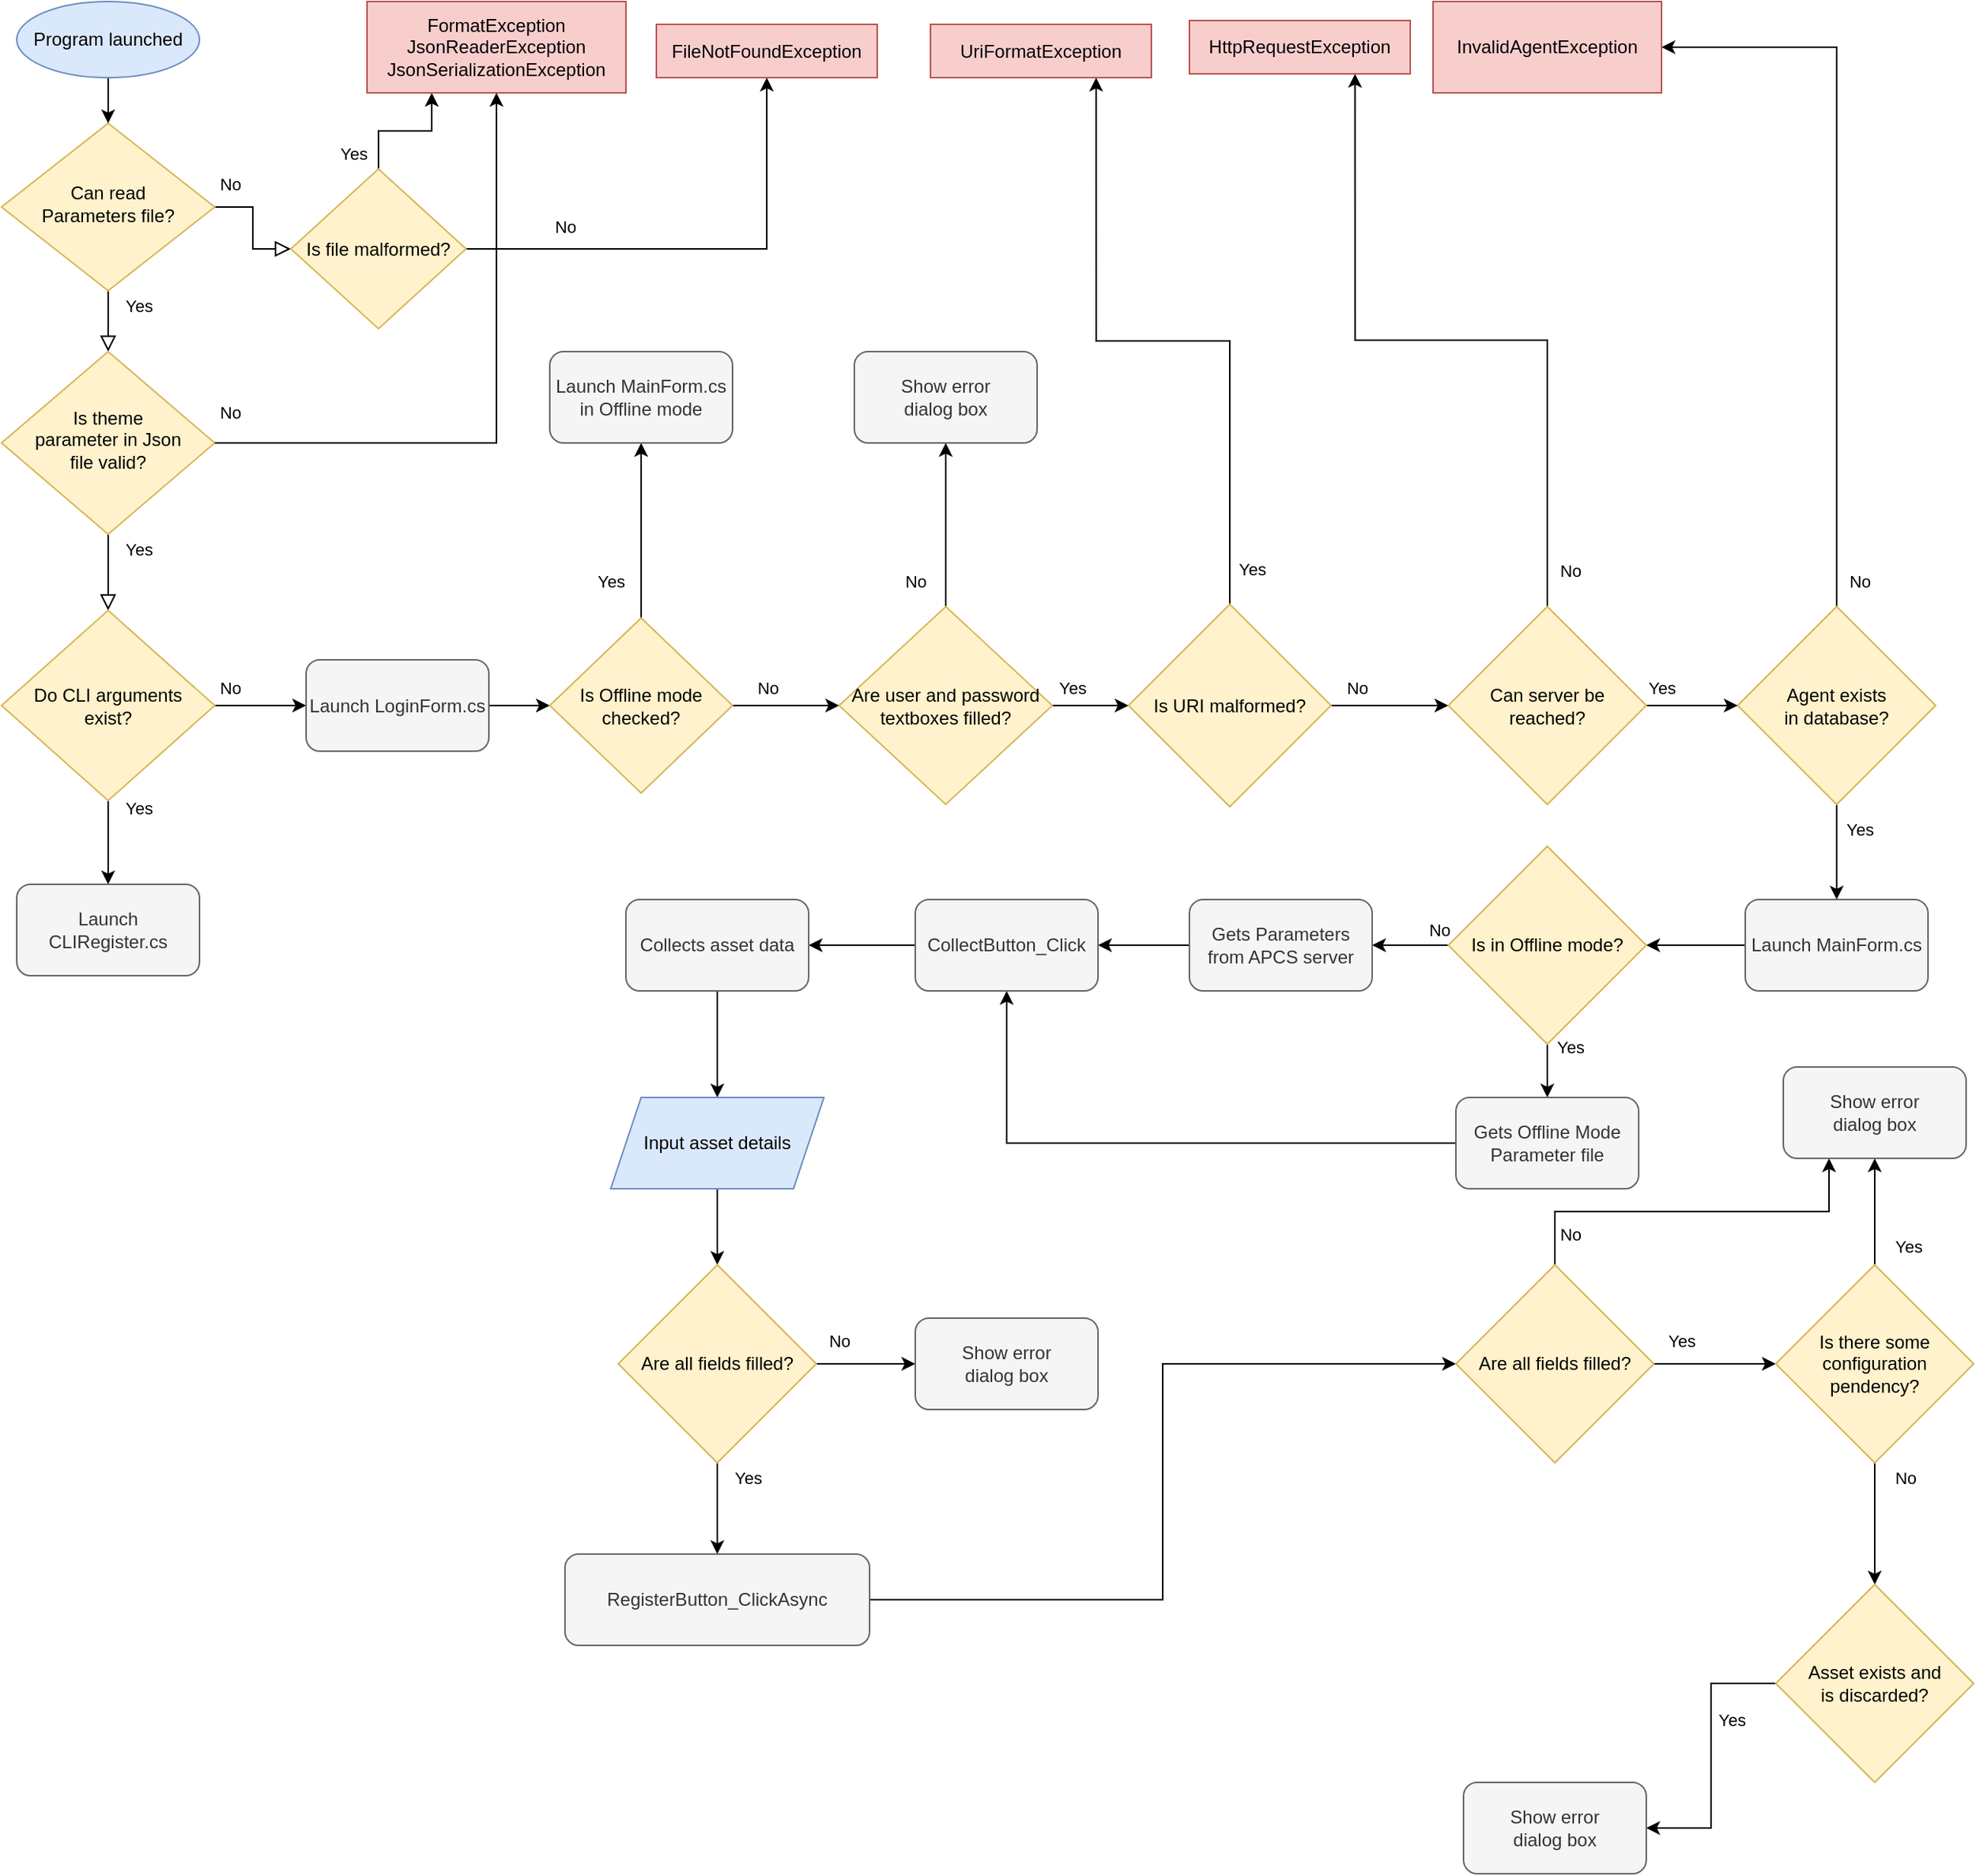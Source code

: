 <mxfile version="22.0.8" type="github">
  <diagram id="C5RBs43oDa-KdzZeNtuy" name="Page-1">
    <mxGraphModel dx="1380" dy="931" grid="1" gridSize="10" guides="1" tooltips="1" connect="1" arrows="1" fold="1" page="1" pageScale="1" pageWidth="3300" pageHeight="4681" math="0" shadow="0">
      <root>
        <mxCell id="WIyWlLk6GJQsqaUBKTNV-0" />
        <mxCell id="WIyWlLk6GJQsqaUBKTNV-1" parent="WIyWlLk6GJQsqaUBKTNV-0" />
        <mxCell id="WIyWlLk6GJQsqaUBKTNV-4" value="Yes" style="rounded=0;html=1;jettySize=auto;orthogonalLoop=1;fontSize=11;endArrow=block;endFill=0;endSize=8;strokeWidth=1;shadow=0;labelBackgroundColor=none;edgeStyle=orthogonalEdgeStyle;" parent="WIyWlLk6GJQsqaUBKTNV-1" source="WIyWlLk6GJQsqaUBKTNV-6" target="WIyWlLk6GJQsqaUBKTNV-10" edge="1">
          <mxGeometry x="-0.5" y="20" relative="1" as="geometry">
            <mxPoint as="offset" />
          </mxGeometry>
        </mxCell>
        <mxCell id="WIyWlLk6GJQsqaUBKTNV-5" value="No" style="edgeStyle=orthogonalEdgeStyle;rounded=0;html=1;jettySize=auto;orthogonalLoop=1;fontSize=11;endArrow=block;endFill=0;endSize=8;strokeWidth=1;shadow=0;labelBackgroundColor=none;entryX=0;entryY=0.5;entryDx=0;entryDy=0;" parent="WIyWlLk6GJQsqaUBKTNV-1" source="WIyWlLk6GJQsqaUBKTNV-6" target="MV5Ec6lMB-zT9UXO9T3H-1" edge="1">
          <mxGeometry x="-0.742" y="15" relative="1" as="geometry">
            <mxPoint as="offset" />
            <mxPoint x="310" y="165" as="targetPoint" />
          </mxGeometry>
        </mxCell>
        <mxCell id="WIyWlLk6GJQsqaUBKTNV-6" value="Can read&lt;br&gt;Parameters file?" style="rhombus;whiteSpace=wrap;html=1;shadow=0;fontFamily=Helvetica;fontSize=12;align=center;strokeWidth=1;spacing=6;spacingTop=-4;fillColor=#fff2cc;strokeColor=#d6b656;" parent="WIyWlLk6GJQsqaUBKTNV-1" vertex="1">
          <mxGeometry x="50" y="90" width="140" height="110" as="geometry" />
        </mxCell>
        <mxCell id="WIyWlLk6GJQsqaUBKTNV-9" value="Yes" style="edgeStyle=orthogonalEdgeStyle;rounded=0;html=1;jettySize=auto;orthogonalLoop=1;fontSize=11;endArrow=block;endFill=0;endSize=8;strokeWidth=1;shadow=0;labelBackgroundColor=none;entryX=0.5;entryY=0;entryDx=0;entryDy=0;" parent="WIyWlLk6GJQsqaUBKTNV-1" source="WIyWlLk6GJQsqaUBKTNV-10" target="BBrvKpnnRB6dyi7Tlnk0-0" edge="1">
          <mxGeometry x="-0.6" y="20" relative="1" as="geometry">
            <mxPoint as="offset" />
            <mxPoint x="120" y="490" as="targetPoint" />
          </mxGeometry>
        </mxCell>
        <mxCell id="WIyWlLk6GJQsqaUBKTNV-10" value="Is theme &lt;br&gt;parameter in Json&lt;br&gt;file valid?" style="rhombus;whiteSpace=wrap;html=1;shadow=0;fontFamily=Helvetica;fontSize=12;align=center;strokeWidth=1;spacing=6;spacingTop=-4;fillColor=#fff2cc;strokeColor=#d6b656;" parent="WIyWlLk6GJQsqaUBKTNV-1" vertex="1">
          <mxGeometry x="50" y="240" width="140" height="120" as="geometry" />
        </mxCell>
        <mxCell id="MV5Ec6lMB-zT9UXO9T3H-6" value="" style="edgeStyle=orthogonalEdgeStyle;rounded=0;orthogonalLoop=1;jettySize=auto;html=1;" parent="WIyWlLk6GJQsqaUBKTNV-1" source="MV5Ec6lMB-zT9UXO9T3H-1" target="MV5Ec6lMB-zT9UXO9T3H-5" edge="1">
          <mxGeometry relative="1" as="geometry" />
        </mxCell>
        <mxCell id="MV5Ec6lMB-zT9UXO9T3H-7" value="No" style="edgeLabel;html=1;align=center;verticalAlign=middle;resizable=0;points=[];" parent="MV5Ec6lMB-zT9UXO9T3H-6" vertex="1" connectable="0">
          <mxGeometry x="-0.167" relative="1" as="geometry">
            <mxPoint x="-64" y="-15" as="offset" />
          </mxGeometry>
        </mxCell>
        <mxCell id="BBrvKpnnRB6dyi7Tlnk0-15" style="edgeStyle=orthogonalEdgeStyle;rounded=0;orthogonalLoop=1;jettySize=auto;html=1;entryX=0.25;entryY=1;entryDx=0;entryDy=0;" edge="1" parent="WIyWlLk6GJQsqaUBKTNV-1" source="MV5Ec6lMB-zT9UXO9T3H-1" target="MV5Ec6lMB-zT9UXO9T3H-2">
          <mxGeometry relative="1" as="geometry" />
        </mxCell>
        <mxCell id="BBrvKpnnRB6dyi7Tlnk0-16" value="Yes" style="edgeLabel;html=1;align=center;verticalAlign=middle;resizable=0;points=[];" vertex="1" connectable="0" parent="BBrvKpnnRB6dyi7Tlnk0-15">
          <mxGeometry x="-0.027" y="3" relative="1" as="geometry">
            <mxPoint x="-33" y="18" as="offset" />
          </mxGeometry>
        </mxCell>
        <mxCell id="MV5Ec6lMB-zT9UXO9T3H-1" value="Is file malformed?" style="rhombus;whiteSpace=wrap;html=1;fillColor=#fff2cc;strokeColor=#d6b656;" parent="WIyWlLk6GJQsqaUBKTNV-1" vertex="1">
          <mxGeometry x="240" y="120" width="115" height="105" as="geometry" />
        </mxCell>
        <mxCell id="MV5Ec6lMB-zT9UXO9T3H-2" value="FormatException JsonReaderException&lt;br&gt;JsonSerializationException" style="whiteSpace=wrap;html=1;fillColor=#f8cecc;strokeColor=#b85450;" parent="WIyWlLk6GJQsqaUBKTNV-1" vertex="1">
          <mxGeometry x="290" y="10" width="170" height="60" as="geometry" />
        </mxCell>
        <mxCell id="MV5Ec6lMB-zT9UXO9T3H-5" value="FileNotFoundException" style="whiteSpace=wrap;html=1;fillColor=#f8cecc;strokeColor=#b85450;" parent="WIyWlLk6GJQsqaUBKTNV-1" vertex="1">
          <mxGeometry x="480" y="25" width="145" height="35" as="geometry" />
        </mxCell>
        <mxCell id="BBrvKpnnRB6dyi7Tlnk0-3" value="" style="edgeStyle=orthogonalEdgeStyle;rounded=0;orthogonalLoop=1;jettySize=auto;html=1;entryX=0;entryY=0.5;entryDx=0;entryDy=0;" edge="1" parent="WIyWlLk6GJQsqaUBKTNV-1" source="BBrvKpnnRB6dyi7Tlnk0-0" target="BBrvKpnnRB6dyi7Tlnk0-5">
          <mxGeometry relative="1" as="geometry">
            <mxPoint x="334" y="552.5" as="targetPoint" />
          </mxGeometry>
        </mxCell>
        <mxCell id="BBrvKpnnRB6dyi7Tlnk0-4" value="No" style="edgeLabel;html=1;align=center;verticalAlign=middle;resizable=0;points=[];" vertex="1" connectable="0" parent="BBrvKpnnRB6dyi7Tlnk0-3">
          <mxGeometry y="3" relative="1" as="geometry">
            <mxPoint x="-20" y="-9" as="offset" />
          </mxGeometry>
        </mxCell>
        <mxCell id="BBrvKpnnRB6dyi7Tlnk0-8" value="" style="edgeStyle=orthogonalEdgeStyle;rounded=0;orthogonalLoop=1;jettySize=auto;html=1;" edge="1" parent="WIyWlLk6GJQsqaUBKTNV-1" source="BBrvKpnnRB6dyi7Tlnk0-0" target="BBrvKpnnRB6dyi7Tlnk0-7">
          <mxGeometry relative="1" as="geometry" />
        </mxCell>
        <mxCell id="BBrvKpnnRB6dyi7Tlnk0-9" value="Yes" style="edgeLabel;html=1;align=center;verticalAlign=middle;resizable=0;points=[];" vertex="1" connectable="0" parent="BBrvKpnnRB6dyi7Tlnk0-8">
          <mxGeometry x="-0.058" y="2" relative="1" as="geometry">
            <mxPoint x="18" y="-21" as="offset" />
          </mxGeometry>
        </mxCell>
        <mxCell id="BBrvKpnnRB6dyi7Tlnk0-0" value="Do CLI arguments&lt;br&gt;exist?" style="rhombus;whiteSpace=wrap;html=1;fillColor=#fff2cc;strokeColor=#d6b656;" vertex="1" parent="WIyWlLk6GJQsqaUBKTNV-1">
          <mxGeometry x="50" y="410" width="140" height="125" as="geometry" />
        </mxCell>
        <mxCell id="BBrvKpnnRB6dyi7Tlnk0-14" style="edgeStyle=orthogonalEdgeStyle;rounded=0;orthogonalLoop=1;jettySize=auto;html=1;exitX=1;exitY=0.5;exitDx=0;exitDy=0;entryX=0;entryY=0.5;entryDx=0;entryDy=0;" edge="1" parent="WIyWlLk6GJQsqaUBKTNV-1" source="BBrvKpnnRB6dyi7Tlnk0-5" target="BBrvKpnnRB6dyi7Tlnk0-12">
          <mxGeometry relative="1" as="geometry" />
        </mxCell>
        <mxCell id="BBrvKpnnRB6dyi7Tlnk0-5" value="Launch LoginForm.cs" style="rounded=1;whiteSpace=wrap;html=1;fillColor=#f5f5f5;fontColor=#333333;strokeColor=#666666;" vertex="1" parent="WIyWlLk6GJQsqaUBKTNV-1">
          <mxGeometry x="250" y="442.5" width="120" height="60" as="geometry" />
        </mxCell>
        <mxCell id="BBrvKpnnRB6dyi7Tlnk0-6" style="edgeStyle=orthogonalEdgeStyle;rounded=0;orthogonalLoop=1;jettySize=auto;html=1;entryX=0.5;entryY=1;entryDx=0;entryDy=0;" edge="1" parent="WIyWlLk6GJQsqaUBKTNV-1" source="WIyWlLk6GJQsqaUBKTNV-10" target="MV5Ec6lMB-zT9UXO9T3H-2">
          <mxGeometry relative="1" as="geometry">
            <mxPoint x="460" y="130" as="targetPoint" />
          </mxGeometry>
        </mxCell>
        <mxCell id="BBrvKpnnRB6dyi7Tlnk0-17" value="No" style="edgeLabel;html=1;align=center;verticalAlign=middle;resizable=0;points=[];rotation=0;" vertex="1" connectable="0" parent="BBrvKpnnRB6dyi7Tlnk0-6">
          <mxGeometry x="-0.489" y="-1" relative="1" as="geometry">
            <mxPoint x="-96" y="-21" as="offset" />
          </mxGeometry>
        </mxCell>
        <mxCell id="BBrvKpnnRB6dyi7Tlnk0-7" value="Launch CLIRegister.cs" style="rounded=1;whiteSpace=wrap;html=1;fillColor=#f5f5f5;fontColor=#333333;strokeColor=#666666;" vertex="1" parent="WIyWlLk6GJQsqaUBKTNV-1">
          <mxGeometry x="60" y="590" width="120" height="60" as="geometry" />
        </mxCell>
        <mxCell id="BBrvKpnnRB6dyi7Tlnk0-19" value="" style="edgeStyle=orthogonalEdgeStyle;rounded=0;orthogonalLoop=1;jettySize=auto;html=1;" edge="1" parent="WIyWlLk6GJQsqaUBKTNV-1" source="BBrvKpnnRB6dyi7Tlnk0-12" target="BBrvKpnnRB6dyi7Tlnk0-18">
          <mxGeometry relative="1" as="geometry">
            <mxPoint x="470" y="307.5" as="targetPoint" />
          </mxGeometry>
        </mxCell>
        <mxCell id="BBrvKpnnRB6dyi7Tlnk0-20" value="Yes" style="edgeLabel;html=1;align=center;verticalAlign=middle;resizable=0;points=[];" vertex="1" connectable="0" parent="BBrvKpnnRB6dyi7Tlnk0-19">
          <mxGeometry x="-0.051" y="1" relative="1" as="geometry">
            <mxPoint x="-19" y="30" as="offset" />
          </mxGeometry>
        </mxCell>
        <mxCell id="BBrvKpnnRB6dyi7Tlnk0-24" value="" style="edgeStyle=orthogonalEdgeStyle;rounded=0;orthogonalLoop=1;jettySize=auto;html=1;" edge="1" parent="WIyWlLk6GJQsqaUBKTNV-1" source="BBrvKpnnRB6dyi7Tlnk0-12" target="BBrvKpnnRB6dyi7Tlnk0-23">
          <mxGeometry relative="1" as="geometry" />
        </mxCell>
        <mxCell id="BBrvKpnnRB6dyi7Tlnk0-25" value="No" style="edgeLabel;html=1;align=center;verticalAlign=middle;resizable=0;points=[];" vertex="1" connectable="0" parent="BBrvKpnnRB6dyi7Tlnk0-24">
          <mxGeometry x="-0.1" y="3" relative="1" as="geometry">
            <mxPoint x="-9" y="-9" as="offset" />
          </mxGeometry>
        </mxCell>
        <mxCell id="BBrvKpnnRB6dyi7Tlnk0-12" value="Is Offline mode&lt;br&gt;checked?" style="rhombus;whiteSpace=wrap;html=1;fillColor=#fff2cc;strokeColor=#d6b656;" vertex="1" parent="WIyWlLk6GJQsqaUBKTNV-1">
          <mxGeometry x="410" y="415" width="120" height="115" as="geometry" />
        </mxCell>
        <mxCell id="BBrvKpnnRB6dyi7Tlnk0-18" value="Launch MainForm.cs&lt;br&gt;in Offline mode" style="rounded=1;whiteSpace=wrap;html=1;fillColor=#f5f5f5;strokeColor=#666666;fontColor=#333333;" vertex="1" parent="WIyWlLk6GJQsqaUBKTNV-1">
          <mxGeometry x="410" y="240" width="120" height="60" as="geometry" />
        </mxCell>
        <mxCell id="BBrvKpnnRB6dyi7Tlnk0-27" value="" style="edgeStyle=orthogonalEdgeStyle;rounded=0;orthogonalLoop=1;jettySize=auto;html=1;" edge="1" parent="WIyWlLk6GJQsqaUBKTNV-1" source="BBrvKpnnRB6dyi7Tlnk0-23" target="BBrvKpnnRB6dyi7Tlnk0-26">
          <mxGeometry relative="1" as="geometry" />
        </mxCell>
        <mxCell id="BBrvKpnnRB6dyi7Tlnk0-28" value="No" style="edgeLabel;html=1;align=center;verticalAlign=middle;resizable=0;points=[];" vertex="1" connectable="0" parent="BBrvKpnnRB6dyi7Tlnk0-27">
          <mxGeometry x="-0.104" relative="1" as="geometry">
            <mxPoint x="-20" y="31" as="offset" />
          </mxGeometry>
        </mxCell>
        <mxCell id="BBrvKpnnRB6dyi7Tlnk0-31" value="" style="edgeStyle=orthogonalEdgeStyle;rounded=0;orthogonalLoop=1;jettySize=auto;html=1;entryX=0;entryY=0.5;entryDx=0;entryDy=0;" edge="1" parent="WIyWlLk6GJQsqaUBKTNV-1" source="BBrvKpnnRB6dyi7Tlnk0-23" target="BBrvKpnnRB6dyi7Tlnk0-45">
          <mxGeometry relative="1" as="geometry">
            <mxPoint x="810" y="472.5" as="targetPoint" />
          </mxGeometry>
        </mxCell>
        <mxCell id="BBrvKpnnRB6dyi7Tlnk0-55" value="Yes" style="edgeLabel;html=1;align=center;verticalAlign=middle;resizable=0;points=[];" vertex="1" connectable="0" parent="BBrvKpnnRB6dyi7Tlnk0-31">
          <mxGeometry x="-0.48" y="2" relative="1" as="geometry">
            <mxPoint y="-10" as="offset" />
          </mxGeometry>
        </mxCell>
        <mxCell id="BBrvKpnnRB6dyi7Tlnk0-23" value="Are user and password&lt;br&gt;textboxes filled?" style="rhombus;whiteSpace=wrap;html=1;fillColor=#fff2cc;strokeColor=#d6b656;" vertex="1" parent="WIyWlLk6GJQsqaUBKTNV-1">
          <mxGeometry x="600" y="407.5" width="140" height="130" as="geometry" />
        </mxCell>
        <mxCell id="BBrvKpnnRB6dyi7Tlnk0-26" value="Show error&lt;br&gt;dialog box" style="rounded=1;whiteSpace=wrap;html=1;fillColor=#f5f5f5;strokeColor=#666666;fontColor=#333333;" vertex="1" parent="WIyWlLk6GJQsqaUBKTNV-1">
          <mxGeometry x="610" y="240" width="120" height="60" as="geometry" />
        </mxCell>
        <mxCell id="BBrvKpnnRB6dyi7Tlnk0-38" style="edgeStyle=orthogonalEdgeStyle;rounded=0;orthogonalLoop=1;jettySize=auto;html=1;entryX=0;entryY=0.5;entryDx=0;entryDy=0;exitX=1;exitY=0.5;exitDx=0;exitDy=0;" edge="1" parent="WIyWlLk6GJQsqaUBKTNV-1" source="BBrvKpnnRB6dyi7Tlnk0-45" target="BBrvKpnnRB6dyi7Tlnk0-37">
          <mxGeometry relative="1" as="geometry">
            <mxPoint x="930" y="472.5" as="sourcePoint" />
          </mxGeometry>
        </mxCell>
        <mxCell id="BBrvKpnnRB6dyi7Tlnk0-54" value="No" style="edgeLabel;html=1;align=center;verticalAlign=middle;resizable=0;points=[];" vertex="1" connectable="0" parent="BBrvKpnnRB6dyi7Tlnk0-38">
          <mxGeometry x="-0.558" y="-1" relative="1" as="geometry">
            <mxPoint y="-13" as="offset" />
          </mxGeometry>
        </mxCell>
        <mxCell id="BBrvKpnnRB6dyi7Tlnk0-47" style="edgeStyle=orthogonalEdgeStyle;rounded=0;orthogonalLoop=1;jettySize=auto;html=1;exitX=0.5;exitY=0;exitDx=0;exitDy=0;entryX=1;entryY=0.5;entryDx=0;entryDy=0;" edge="1" parent="WIyWlLk6GJQsqaUBKTNV-1" source="BBrvKpnnRB6dyi7Tlnk0-32" target="BBrvKpnnRB6dyi7Tlnk0-34">
          <mxGeometry relative="1" as="geometry" />
        </mxCell>
        <mxCell id="BBrvKpnnRB6dyi7Tlnk0-48" value="No" style="edgeLabel;html=1;align=center;verticalAlign=middle;resizable=0;points=[];" vertex="1" connectable="0" parent="BBrvKpnnRB6dyi7Tlnk0-47">
          <mxGeometry x="-0.886" y="-1" relative="1" as="geometry">
            <mxPoint x="14" y="11" as="offset" />
          </mxGeometry>
        </mxCell>
        <mxCell id="BBrvKpnnRB6dyi7Tlnk0-58" value="" style="edgeStyle=orthogonalEdgeStyle;rounded=0;orthogonalLoop=1;jettySize=auto;html=1;" edge="1" parent="WIyWlLk6GJQsqaUBKTNV-1" source="BBrvKpnnRB6dyi7Tlnk0-32" target="BBrvKpnnRB6dyi7Tlnk0-57">
          <mxGeometry relative="1" as="geometry" />
        </mxCell>
        <mxCell id="BBrvKpnnRB6dyi7Tlnk0-75" value="Yes" style="edgeLabel;html=1;align=center;verticalAlign=middle;resizable=0;points=[];" vertex="1" connectable="0" parent="BBrvKpnnRB6dyi7Tlnk0-58">
          <mxGeometry x="-0.472" y="1" relative="1" as="geometry">
            <mxPoint x="14" as="offset" />
          </mxGeometry>
        </mxCell>
        <mxCell id="BBrvKpnnRB6dyi7Tlnk0-32" value="Agent exists&lt;br&gt;in database?" style="rhombus;whiteSpace=wrap;html=1;fillColor=#fff2cc;strokeColor=#d6b656;" vertex="1" parent="WIyWlLk6GJQsqaUBKTNV-1">
          <mxGeometry x="1190" y="407.5" width="130" height="130" as="geometry" />
        </mxCell>
        <mxCell id="BBrvKpnnRB6dyi7Tlnk0-34" value="InvalidAgentException" style="whiteSpace=wrap;html=1;fillColor=#f8cecc;strokeColor=#b85450;" vertex="1" parent="WIyWlLk6GJQsqaUBKTNV-1">
          <mxGeometry x="990" y="10" width="150" height="60" as="geometry" />
        </mxCell>
        <mxCell id="BBrvKpnnRB6dyi7Tlnk0-39" style="edgeStyle=orthogonalEdgeStyle;rounded=0;orthogonalLoop=1;jettySize=auto;html=1;exitX=1;exitY=0.5;exitDx=0;exitDy=0;entryX=0;entryY=0.5;entryDx=0;entryDy=0;" edge="1" parent="WIyWlLk6GJQsqaUBKTNV-1" source="BBrvKpnnRB6dyi7Tlnk0-37" target="BBrvKpnnRB6dyi7Tlnk0-32">
          <mxGeometry relative="1" as="geometry" />
        </mxCell>
        <mxCell id="BBrvKpnnRB6dyi7Tlnk0-40" value="Yes" style="edgeLabel;html=1;align=center;verticalAlign=middle;resizable=0;points=[];" vertex="1" connectable="0" parent="BBrvKpnnRB6dyi7Tlnk0-39">
          <mxGeometry x="-0.06" y="1" relative="1" as="geometry">
            <mxPoint x="-18" y="-11" as="offset" />
          </mxGeometry>
        </mxCell>
        <mxCell id="BBrvKpnnRB6dyi7Tlnk0-49" style="edgeStyle=orthogonalEdgeStyle;rounded=0;orthogonalLoop=1;jettySize=auto;html=1;exitX=0.5;exitY=0;exitDx=0;exitDy=0;entryX=0.75;entryY=1;entryDx=0;entryDy=0;" edge="1" parent="WIyWlLk6GJQsqaUBKTNV-1" source="BBrvKpnnRB6dyi7Tlnk0-37" target="BBrvKpnnRB6dyi7Tlnk0-41">
          <mxGeometry relative="1" as="geometry" />
        </mxCell>
        <mxCell id="BBrvKpnnRB6dyi7Tlnk0-50" value="No" style="edgeLabel;html=1;align=center;verticalAlign=middle;resizable=0;points=[];" vertex="1" connectable="0" parent="BBrvKpnnRB6dyi7Tlnk0-49">
          <mxGeometry x="-0.897" relative="1" as="geometry">
            <mxPoint x="15" y="1" as="offset" />
          </mxGeometry>
        </mxCell>
        <mxCell id="BBrvKpnnRB6dyi7Tlnk0-37" value="Can server be&lt;br&gt;reached?" style="rhombus;whiteSpace=wrap;html=1;fillColor=#fff2cc;strokeColor=#d6b656;" vertex="1" parent="WIyWlLk6GJQsqaUBKTNV-1">
          <mxGeometry x="1000" y="407.5" width="130" height="130" as="geometry" />
        </mxCell>
        <mxCell id="BBrvKpnnRB6dyi7Tlnk0-41" value="HttpRequestException" style="whiteSpace=wrap;html=1;fillColor=#f8cecc;strokeColor=#b85450;" vertex="1" parent="WIyWlLk6GJQsqaUBKTNV-1">
          <mxGeometry x="830" y="22.5" width="145" height="35" as="geometry" />
        </mxCell>
        <mxCell id="BBrvKpnnRB6dyi7Tlnk0-52" style="edgeStyle=orthogonalEdgeStyle;rounded=0;orthogonalLoop=1;jettySize=auto;html=1;entryX=0.75;entryY=1;entryDx=0;entryDy=0;" edge="1" parent="WIyWlLk6GJQsqaUBKTNV-1" source="BBrvKpnnRB6dyi7Tlnk0-45" target="BBrvKpnnRB6dyi7Tlnk0-51">
          <mxGeometry relative="1" as="geometry" />
        </mxCell>
        <mxCell id="BBrvKpnnRB6dyi7Tlnk0-53" value="Yes" style="edgeLabel;html=1;align=center;verticalAlign=middle;resizable=0;points=[];" vertex="1" connectable="0" parent="BBrvKpnnRB6dyi7Tlnk0-52">
          <mxGeometry x="-0.894" y="1" relative="1" as="geometry">
            <mxPoint x="15" as="offset" />
          </mxGeometry>
        </mxCell>
        <mxCell id="BBrvKpnnRB6dyi7Tlnk0-45" value="Is URI malformed?" style="rhombus;whiteSpace=wrap;html=1;fillColor=#fff2cc;strokeColor=#d6b656;" vertex="1" parent="WIyWlLk6GJQsqaUBKTNV-1">
          <mxGeometry x="790" y="406" width="133" height="133" as="geometry" />
        </mxCell>
        <mxCell id="BBrvKpnnRB6dyi7Tlnk0-51" value="UriFormatException" style="whiteSpace=wrap;html=1;fillColor=#f8cecc;strokeColor=#b85450;" vertex="1" parent="WIyWlLk6GJQsqaUBKTNV-1">
          <mxGeometry x="660" y="25" width="145" height="35" as="geometry" />
        </mxCell>
        <mxCell id="BBrvKpnnRB6dyi7Tlnk0-60" style="edgeStyle=orthogonalEdgeStyle;rounded=0;orthogonalLoop=1;jettySize=auto;html=1;exitX=0;exitY=0.5;exitDx=0;exitDy=0;" edge="1" parent="WIyWlLk6GJQsqaUBKTNV-1" source="BBrvKpnnRB6dyi7Tlnk0-57" target="BBrvKpnnRB6dyi7Tlnk0-59">
          <mxGeometry relative="1" as="geometry" />
        </mxCell>
        <mxCell id="BBrvKpnnRB6dyi7Tlnk0-57" value="Launch MainForm.cs" style="rounded=1;whiteSpace=wrap;html=1;fillColor=#f5f5f5;strokeColor=#666666;fontColor=#333333;" vertex="1" parent="WIyWlLk6GJQsqaUBKTNV-1">
          <mxGeometry x="1195" y="600" width="120" height="60" as="geometry" />
        </mxCell>
        <mxCell id="BBrvKpnnRB6dyi7Tlnk0-62" value="" style="edgeStyle=orthogonalEdgeStyle;rounded=0;orthogonalLoop=1;jettySize=auto;html=1;" edge="1" parent="WIyWlLk6GJQsqaUBKTNV-1" source="BBrvKpnnRB6dyi7Tlnk0-59" target="BBrvKpnnRB6dyi7Tlnk0-61">
          <mxGeometry relative="1" as="geometry" />
        </mxCell>
        <mxCell id="BBrvKpnnRB6dyi7Tlnk0-63" value="Yes" style="edgeLabel;html=1;align=center;verticalAlign=middle;resizable=0;points=[];" vertex="1" connectable="0" parent="BBrvKpnnRB6dyi7Tlnk0-62">
          <mxGeometry x="-0.617" y="-1" relative="1" as="geometry">
            <mxPoint x="16" y="-7" as="offset" />
          </mxGeometry>
        </mxCell>
        <mxCell id="BBrvKpnnRB6dyi7Tlnk0-65" value="" style="edgeStyle=orthogonalEdgeStyle;rounded=0;orthogonalLoop=1;jettySize=auto;html=1;entryX=1;entryY=0.5;entryDx=0;entryDy=0;" edge="1" parent="WIyWlLk6GJQsqaUBKTNV-1" source="BBrvKpnnRB6dyi7Tlnk0-59" target="BBrvKpnnRB6dyi7Tlnk0-67">
          <mxGeometry relative="1" as="geometry">
            <mxPoint x="920" y="630" as="targetPoint" />
          </mxGeometry>
        </mxCell>
        <mxCell id="BBrvKpnnRB6dyi7Tlnk0-66" value="No" style="edgeLabel;html=1;align=center;verticalAlign=middle;resizable=0;points=[];" vertex="1" connectable="0" parent="BBrvKpnnRB6dyi7Tlnk0-65">
          <mxGeometry x="-0.075" relative="1" as="geometry">
            <mxPoint x="17" y="-10" as="offset" />
          </mxGeometry>
        </mxCell>
        <mxCell id="BBrvKpnnRB6dyi7Tlnk0-59" value="Is in Offline mode?" style="rhombus;whiteSpace=wrap;html=1;fillColor=#fff2cc;strokeColor=#d6b656;" vertex="1" parent="WIyWlLk6GJQsqaUBKTNV-1">
          <mxGeometry x="1000" y="565" width="130" height="130" as="geometry" />
        </mxCell>
        <mxCell id="BBrvKpnnRB6dyi7Tlnk0-78" style="edgeStyle=orthogonalEdgeStyle;rounded=0;orthogonalLoop=1;jettySize=auto;html=1;entryX=0.5;entryY=1;entryDx=0;entryDy=0;" edge="1" parent="WIyWlLk6GJQsqaUBKTNV-1" source="BBrvKpnnRB6dyi7Tlnk0-61" target="BBrvKpnnRB6dyi7Tlnk0-71">
          <mxGeometry relative="1" as="geometry" />
        </mxCell>
        <mxCell id="BBrvKpnnRB6dyi7Tlnk0-61" value="Gets Offline Mode&lt;br&gt;Parameter file" style="rounded=1;whiteSpace=wrap;html=1;fillColor=#f5f5f5;strokeColor=#666666;fontColor=#333333;" vertex="1" parent="WIyWlLk6GJQsqaUBKTNV-1">
          <mxGeometry x="1005" y="730" width="120" height="60" as="geometry" />
        </mxCell>
        <mxCell id="BBrvKpnnRB6dyi7Tlnk0-72" value="" style="edgeStyle=orthogonalEdgeStyle;rounded=0;orthogonalLoop=1;jettySize=auto;html=1;" edge="1" parent="WIyWlLk6GJQsqaUBKTNV-1" source="BBrvKpnnRB6dyi7Tlnk0-67" target="BBrvKpnnRB6dyi7Tlnk0-71">
          <mxGeometry relative="1" as="geometry" />
        </mxCell>
        <mxCell id="BBrvKpnnRB6dyi7Tlnk0-67" value="Gets Parameters from APCS server" style="rounded=1;whiteSpace=wrap;html=1;fillColor=#f5f5f5;strokeColor=#666666;fontColor=#333333;" vertex="1" parent="WIyWlLk6GJQsqaUBKTNV-1">
          <mxGeometry x="830" y="600" width="120" height="60" as="geometry" />
        </mxCell>
        <mxCell id="BBrvKpnnRB6dyi7Tlnk0-70" style="edgeStyle=orthogonalEdgeStyle;rounded=0;orthogonalLoop=1;jettySize=auto;html=1;entryX=0.5;entryY=0;entryDx=0;entryDy=0;" edge="1" parent="WIyWlLk6GJQsqaUBKTNV-1" source="BBrvKpnnRB6dyi7Tlnk0-68" target="WIyWlLk6GJQsqaUBKTNV-6">
          <mxGeometry relative="1" as="geometry" />
        </mxCell>
        <mxCell id="BBrvKpnnRB6dyi7Tlnk0-68" value="Program launched" style="ellipse;whiteSpace=wrap;html=1;fillColor=#dae8fc;strokeColor=#6c8ebf;" vertex="1" parent="WIyWlLk6GJQsqaUBKTNV-1">
          <mxGeometry x="60" y="10" width="120" height="50" as="geometry" />
        </mxCell>
        <mxCell id="BBrvKpnnRB6dyi7Tlnk0-74" value="" style="edgeStyle=orthogonalEdgeStyle;rounded=0;orthogonalLoop=1;jettySize=auto;html=1;" edge="1" parent="WIyWlLk6GJQsqaUBKTNV-1" source="BBrvKpnnRB6dyi7Tlnk0-71" target="BBrvKpnnRB6dyi7Tlnk0-73">
          <mxGeometry relative="1" as="geometry" />
        </mxCell>
        <mxCell id="BBrvKpnnRB6dyi7Tlnk0-71" value="CollectButton_Click" style="rounded=1;whiteSpace=wrap;html=1;fillColor=#f5f5f5;strokeColor=#666666;fontColor=#333333;" vertex="1" parent="WIyWlLk6GJQsqaUBKTNV-1">
          <mxGeometry x="650" y="600" width="120" height="60" as="geometry" />
        </mxCell>
        <mxCell id="BBrvKpnnRB6dyi7Tlnk0-77" style="edgeStyle=orthogonalEdgeStyle;rounded=0;orthogonalLoop=1;jettySize=auto;html=1;exitX=0.5;exitY=1;exitDx=0;exitDy=0;entryX=0.5;entryY=0;entryDx=0;entryDy=0;" edge="1" parent="WIyWlLk6GJQsqaUBKTNV-1" source="BBrvKpnnRB6dyi7Tlnk0-73" target="BBrvKpnnRB6dyi7Tlnk0-76">
          <mxGeometry relative="1" as="geometry" />
        </mxCell>
        <mxCell id="BBrvKpnnRB6dyi7Tlnk0-73" value="Collects asset data" style="rounded=1;whiteSpace=wrap;html=1;fillColor=#f5f5f5;strokeColor=#666666;fontColor=#333333;" vertex="1" parent="WIyWlLk6GJQsqaUBKTNV-1">
          <mxGeometry x="460" y="600" width="120" height="60" as="geometry" />
        </mxCell>
        <mxCell id="BBrvKpnnRB6dyi7Tlnk0-80" style="edgeStyle=orthogonalEdgeStyle;rounded=0;orthogonalLoop=1;jettySize=auto;html=1;exitX=0.5;exitY=1;exitDx=0;exitDy=0;entryX=0.5;entryY=0;entryDx=0;entryDy=0;" edge="1" parent="WIyWlLk6GJQsqaUBKTNV-1" source="BBrvKpnnRB6dyi7Tlnk0-76" target="BBrvKpnnRB6dyi7Tlnk0-79">
          <mxGeometry relative="1" as="geometry" />
        </mxCell>
        <mxCell id="BBrvKpnnRB6dyi7Tlnk0-76" value="Input asset details" style="shape=parallelogram;perimeter=parallelogramPerimeter;whiteSpace=wrap;html=1;fixedSize=1;fillColor=#dae8fc;strokeColor=#6c8ebf;" vertex="1" parent="WIyWlLk6GJQsqaUBKTNV-1">
          <mxGeometry x="450" y="730" width="140" height="60" as="geometry" />
        </mxCell>
        <mxCell id="BBrvKpnnRB6dyi7Tlnk0-82" style="edgeStyle=orthogonalEdgeStyle;rounded=0;orthogonalLoop=1;jettySize=auto;html=1;exitX=1;exitY=0.5;exitDx=0;exitDy=0;entryX=0;entryY=0.5;entryDx=0;entryDy=0;" edge="1" parent="WIyWlLk6GJQsqaUBKTNV-1" source="BBrvKpnnRB6dyi7Tlnk0-79" target="BBrvKpnnRB6dyi7Tlnk0-81">
          <mxGeometry relative="1" as="geometry" />
        </mxCell>
        <mxCell id="BBrvKpnnRB6dyi7Tlnk0-83" value="No" style="edgeLabel;html=1;align=center;verticalAlign=middle;resizable=0;points=[];" vertex="1" connectable="0" parent="BBrvKpnnRB6dyi7Tlnk0-82">
          <mxGeometry x="-0.508" y="1" relative="1" as="geometry">
            <mxPoint x="-1" y="-14" as="offset" />
          </mxGeometry>
        </mxCell>
        <mxCell id="BBrvKpnnRB6dyi7Tlnk0-85" style="edgeStyle=orthogonalEdgeStyle;rounded=0;orthogonalLoop=1;jettySize=auto;html=1;exitX=0.5;exitY=1;exitDx=0;exitDy=0;entryX=0.5;entryY=0;entryDx=0;entryDy=0;" edge="1" parent="WIyWlLk6GJQsqaUBKTNV-1" source="BBrvKpnnRB6dyi7Tlnk0-79" target="BBrvKpnnRB6dyi7Tlnk0-84">
          <mxGeometry relative="1" as="geometry" />
        </mxCell>
        <mxCell id="BBrvKpnnRB6dyi7Tlnk0-86" value="Yes" style="edgeLabel;html=1;align=center;verticalAlign=middle;resizable=0;points=[];" vertex="1" connectable="0" parent="BBrvKpnnRB6dyi7Tlnk0-85">
          <mxGeometry x="-0.3" y="-1" relative="1" as="geometry">
            <mxPoint x="21" y="-11" as="offset" />
          </mxGeometry>
        </mxCell>
        <mxCell id="BBrvKpnnRB6dyi7Tlnk0-79" value="Are all fields filled?" style="rhombus;whiteSpace=wrap;html=1;fillColor=#fff2cc;strokeColor=#d6b656;" vertex="1" parent="WIyWlLk6GJQsqaUBKTNV-1">
          <mxGeometry x="455" y="840" width="130" height="130" as="geometry" />
        </mxCell>
        <mxCell id="BBrvKpnnRB6dyi7Tlnk0-81" value="Show error&lt;br&gt;dialog box" style="rounded=1;whiteSpace=wrap;html=1;fillColor=#f5f5f5;strokeColor=#666666;fontColor=#333333;" vertex="1" parent="WIyWlLk6GJQsqaUBKTNV-1">
          <mxGeometry x="650" y="875" width="120" height="60" as="geometry" />
        </mxCell>
        <mxCell id="BBrvKpnnRB6dyi7Tlnk0-88" style="edgeStyle=orthogonalEdgeStyle;rounded=0;orthogonalLoop=1;jettySize=auto;html=1;exitX=1;exitY=0.5;exitDx=0;exitDy=0;entryX=0;entryY=0.5;entryDx=0;entryDy=0;" edge="1" parent="WIyWlLk6GJQsqaUBKTNV-1" source="BBrvKpnnRB6dyi7Tlnk0-84" target="BBrvKpnnRB6dyi7Tlnk0-87">
          <mxGeometry relative="1" as="geometry" />
        </mxCell>
        <mxCell id="BBrvKpnnRB6dyi7Tlnk0-84" value="RegisterButton_ClickAsync" style="rounded=1;whiteSpace=wrap;html=1;fillColor=#f5f5f5;strokeColor=#666666;fontColor=#333333;" vertex="1" parent="WIyWlLk6GJQsqaUBKTNV-1">
          <mxGeometry x="420" y="1030" width="200" height="60" as="geometry" />
        </mxCell>
        <mxCell id="BBrvKpnnRB6dyi7Tlnk0-92" value="" style="edgeStyle=orthogonalEdgeStyle;rounded=0;orthogonalLoop=1;jettySize=auto;html=1;exitX=0.5;exitY=1;exitDx=0;exitDy=0;" edge="1" parent="WIyWlLk6GJQsqaUBKTNV-1" source="BBrvKpnnRB6dyi7Tlnk0-97" target="BBrvKpnnRB6dyi7Tlnk0-91">
          <mxGeometry relative="1" as="geometry" />
        </mxCell>
        <mxCell id="BBrvKpnnRB6dyi7Tlnk0-95" value="No" style="edgeLabel;html=1;align=center;verticalAlign=middle;resizable=0;points=[];" vertex="1" connectable="0" parent="BBrvKpnnRB6dyi7Tlnk0-92">
          <mxGeometry x="-0.125" y="-1" relative="1" as="geometry">
            <mxPoint x="21" y="-25" as="offset" />
          </mxGeometry>
        </mxCell>
        <mxCell id="BBrvKpnnRB6dyi7Tlnk0-98" value="" style="edgeStyle=orthogonalEdgeStyle;rounded=0;orthogonalLoop=1;jettySize=auto;html=1;" edge="1" parent="WIyWlLk6GJQsqaUBKTNV-1" source="BBrvKpnnRB6dyi7Tlnk0-87" target="BBrvKpnnRB6dyi7Tlnk0-97">
          <mxGeometry relative="1" as="geometry" />
        </mxCell>
        <mxCell id="BBrvKpnnRB6dyi7Tlnk0-104" value="Yes" style="edgeLabel;html=1;align=center;verticalAlign=middle;resizable=0;points=[];" vertex="1" connectable="0" parent="BBrvKpnnRB6dyi7Tlnk0-98">
          <mxGeometry x="-0.551" relative="1" as="geometry">
            <mxPoint y="-15" as="offset" />
          </mxGeometry>
        </mxCell>
        <mxCell id="BBrvKpnnRB6dyi7Tlnk0-105" style="edgeStyle=orthogonalEdgeStyle;rounded=0;orthogonalLoop=1;jettySize=auto;html=1;exitX=0.5;exitY=0;exitDx=0;exitDy=0;entryX=0.25;entryY=1;entryDx=0;entryDy=0;" edge="1" parent="WIyWlLk6GJQsqaUBKTNV-1" source="BBrvKpnnRB6dyi7Tlnk0-87" target="BBrvKpnnRB6dyi7Tlnk0-100">
          <mxGeometry relative="1" as="geometry" />
        </mxCell>
        <mxCell id="BBrvKpnnRB6dyi7Tlnk0-106" value="No" style="edgeLabel;html=1;align=center;verticalAlign=middle;resizable=0;points=[];" vertex="1" connectable="0" parent="BBrvKpnnRB6dyi7Tlnk0-105">
          <mxGeometry x="-0.799" y="-1" relative="1" as="geometry">
            <mxPoint x="9" y="5" as="offset" />
          </mxGeometry>
        </mxCell>
        <mxCell id="BBrvKpnnRB6dyi7Tlnk0-87" value="Are all fields filled?" style="rhombus;whiteSpace=wrap;html=1;fillColor=#fff2cc;strokeColor=#d6b656;" vertex="1" parent="WIyWlLk6GJQsqaUBKTNV-1">
          <mxGeometry x="1005" y="840" width="130" height="130" as="geometry" />
        </mxCell>
        <mxCell id="BBrvKpnnRB6dyi7Tlnk0-94" style="edgeStyle=orthogonalEdgeStyle;rounded=0;orthogonalLoop=1;jettySize=auto;html=1;exitX=0;exitY=0.5;exitDx=0;exitDy=0;entryX=1;entryY=0.5;entryDx=0;entryDy=0;" edge="1" parent="WIyWlLk6GJQsqaUBKTNV-1" source="BBrvKpnnRB6dyi7Tlnk0-91" target="BBrvKpnnRB6dyi7Tlnk0-93">
          <mxGeometry relative="1" as="geometry" />
        </mxCell>
        <mxCell id="BBrvKpnnRB6dyi7Tlnk0-96" value="Yes" style="edgeLabel;html=1;align=center;verticalAlign=middle;resizable=0;points=[];" vertex="1" connectable="0" parent="BBrvKpnnRB6dyi7Tlnk0-94">
          <mxGeometry x="-0.108" y="-1" relative="1" as="geometry">
            <mxPoint x="14" y="-14" as="offset" />
          </mxGeometry>
        </mxCell>
        <mxCell id="BBrvKpnnRB6dyi7Tlnk0-91" value="Asset exists and&lt;br&gt;is discarded?" style="rhombus;whiteSpace=wrap;html=1;fillColor=#fff2cc;strokeColor=#d6b656;" vertex="1" parent="WIyWlLk6GJQsqaUBKTNV-1">
          <mxGeometry x="1215" y="1050" width="130" height="130" as="geometry" />
        </mxCell>
        <mxCell id="BBrvKpnnRB6dyi7Tlnk0-93" value="Show error&lt;br&gt;dialog box" style="rounded=1;whiteSpace=wrap;html=1;fillColor=#f5f5f5;strokeColor=#666666;fontColor=#333333;" vertex="1" parent="WIyWlLk6GJQsqaUBKTNV-1">
          <mxGeometry x="1010" y="1180" width="120" height="60" as="geometry" />
        </mxCell>
        <mxCell id="BBrvKpnnRB6dyi7Tlnk0-101" style="edgeStyle=orthogonalEdgeStyle;rounded=0;orthogonalLoop=1;jettySize=auto;html=1;exitX=0.5;exitY=0;exitDx=0;exitDy=0;entryX=0.5;entryY=1;entryDx=0;entryDy=0;" edge="1" parent="WIyWlLk6GJQsqaUBKTNV-1" source="BBrvKpnnRB6dyi7Tlnk0-97" target="BBrvKpnnRB6dyi7Tlnk0-100">
          <mxGeometry relative="1" as="geometry" />
        </mxCell>
        <mxCell id="BBrvKpnnRB6dyi7Tlnk0-102" value="Yes" style="edgeLabel;html=1;align=center;verticalAlign=middle;resizable=0;points=[];" vertex="1" connectable="0" parent="BBrvKpnnRB6dyi7Tlnk0-101">
          <mxGeometry x="-0.196" y="-1" relative="1" as="geometry">
            <mxPoint x="21" y="16" as="offset" />
          </mxGeometry>
        </mxCell>
        <mxCell id="BBrvKpnnRB6dyi7Tlnk0-97" value="Is there some configuration&lt;br&gt;pendency?" style="rhombus;whiteSpace=wrap;html=1;fillColor=#fff2cc;strokeColor=#d6b656;" vertex="1" parent="WIyWlLk6GJQsqaUBKTNV-1">
          <mxGeometry x="1215" y="840" width="130" height="130" as="geometry" />
        </mxCell>
        <mxCell id="BBrvKpnnRB6dyi7Tlnk0-100" value="Show error&lt;br&gt;dialog box" style="rounded=1;whiteSpace=wrap;html=1;fillColor=#f5f5f5;strokeColor=#666666;fontColor=#333333;" vertex="1" parent="WIyWlLk6GJQsqaUBKTNV-1">
          <mxGeometry x="1220" y="710" width="120" height="60" as="geometry" />
        </mxCell>
      </root>
    </mxGraphModel>
  </diagram>
</mxfile>

